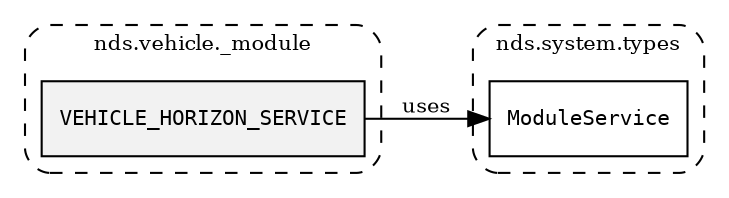 /**
 * This dot file creates symbol collaboration diagram for VEHICLE_HORIZON_SERVICE.
 */
digraph ZSERIO
{
    node [shape=box, fontsize=10];
    rankdir="LR";
    fontsize=10;
    tooltip="VEHICLE_HORIZON_SERVICE collaboration diagram";

    subgraph "cluster_nds.vehicle._module"
    {
        style="dashed, rounded";
        label="nds.vehicle._module";
        tooltip="Package nds.vehicle._module";
        href="../../../content/packages/nds.vehicle._module.html#Package-nds-vehicle-_module";
        target="_parent";

        "VEHICLE_HORIZON_SERVICE" [style="filled", fillcolor="#0000000D", target="_parent", label=<<font face="monospace"><table align="center" border="0" cellspacing="0" cellpadding="0"><tr><td href="../../../content/packages/nds.vehicle._module.html#Constant-VEHICLE_HORIZON_SERVICE" title="Constant defined in nds.vehicle._module">VEHICLE_HORIZON_SERVICE</td></tr></table></font>>];
    }

    subgraph "cluster_nds.system.types"
    {
        style="dashed, rounded";
        label="nds.system.types";
        tooltip="Package nds.system.types";
        href="../../../content/packages/nds.system.types.html#Package-nds-system-types";
        target="_parent";

        "ModuleService" [target="_parent", label=<<font face="monospace"><table align="center" border="0" cellspacing="0" cellpadding="0"><tr><td href="../../../content/packages/nds.system.types.html#Subtype-ModuleService" title="Subtype defined in nds.system.types">ModuleService</td></tr></table></font>>];
    }

    "VEHICLE_HORIZON_SERVICE" -> "ModuleService" [label="uses", fontsize=10];
}
